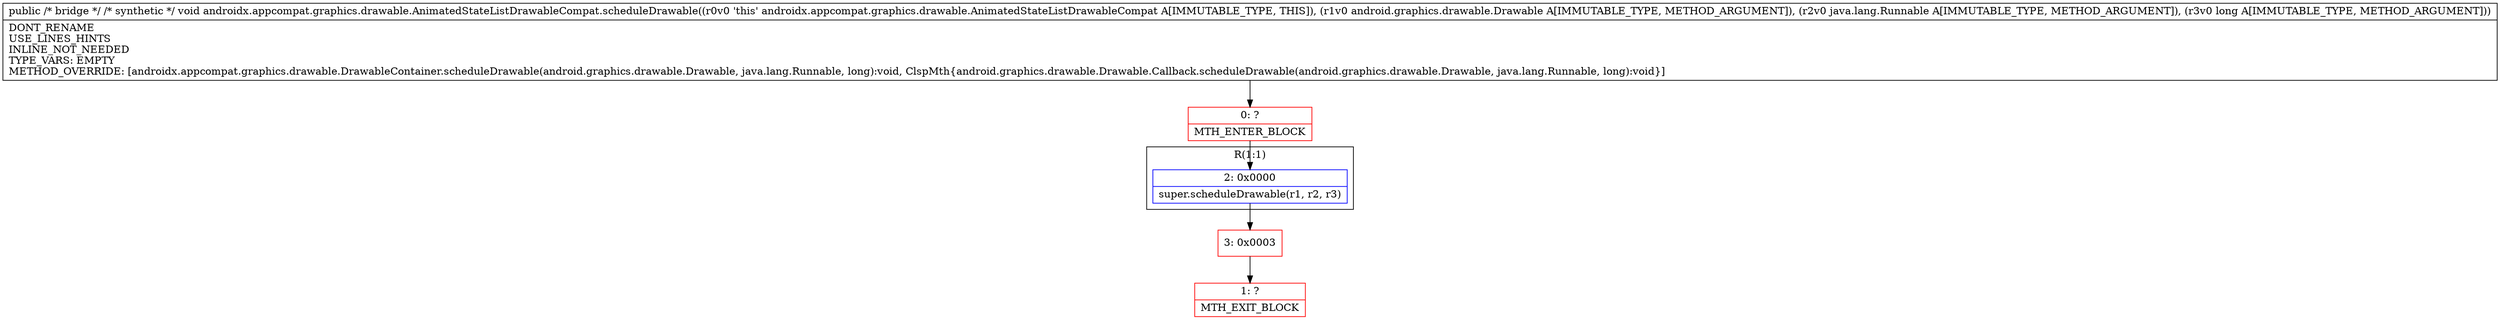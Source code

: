 digraph "CFG forandroidx.appcompat.graphics.drawable.AnimatedStateListDrawableCompat.scheduleDrawable(Landroid\/graphics\/drawable\/Drawable;Ljava\/lang\/Runnable;J)V" {
subgraph cluster_Region_1609031292 {
label = "R(1:1)";
node [shape=record,color=blue];
Node_2 [shape=record,label="{2\:\ 0x0000|super.scheduleDrawable(r1, r2, r3)\l}"];
}
Node_0 [shape=record,color=red,label="{0\:\ ?|MTH_ENTER_BLOCK\l}"];
Node_3 [shape=record,color=red,label="{3\:\ 0x0003}"];
Node_1 [shape=record,color=red,label="{1\:\ ?|MTH_EXIT_BLOCK\l}"];
MethodNode[shape=record,label="{public \/* bridge *\/ \/* synthetic *\/ void androidx.appcompat.graphics.drawable.AnimatedStateListDrawableCompat.scheduleDrawable((r0v0 'this' androidx.appcompat.graphics.drawable.AnimatedStateListDrawableCompat A[IMMUTABLE_TYPE, THIS]), (r1v0 android.graphics.drawable.Drawable A[IMMUTABLE_TYPE, METHOD_ARGUMENT]), (r2v0 java.lang.Runnable A[IMMUTABLE_TYPE, METHOD_ARGUMENT]), (r3v0 long A[IMMUTABLE_TYPE, METHOD_ARGUMENT]))  | DONT_RENAME\lUSE_LINES_HINTS\lINLINE_NOT_NEEDED\lTYPE_VARS: EMPTY\lMETHOD_OVERRIDE: [androidx.appcompat.graphics.drawable.DrawableContainer.scheduleDrawable(android.graphics.drawable.Drawable, java.lang.Runnable, long):void, ClspMth\{android.graphics.drawable.Drawable.Callback.scheduleDrawable(android.graphics.drawable.Drawable, java.lang.Runnable, long):void\}]\l}"];
MethodNode -> Node_0;Node_2 -> Node_3;
Node_0 -> Node_2;
Node_3 -> Node_1;
}

